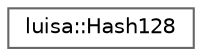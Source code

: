 digraph "类继承关系图"
{
 // LATEX_PDF_SIZE
  bgcolor="transparent";
  edge [fontname=Helvetica,fontsize=10,labelfontname=Helvetica,labelfontsize=10];
  node [fontname=Helvetica,fontsize=10,shape=box,height=0.2,width=0.4];
  rankdir="LR";
  Node0 [id="Node000000",label="luisa::Hash128",height=0.2,width=0.4,color="grey40", fillcolor="white", style="filled",URL="$classluisa_1_1_hash128.html",tooltip=" "];
}
